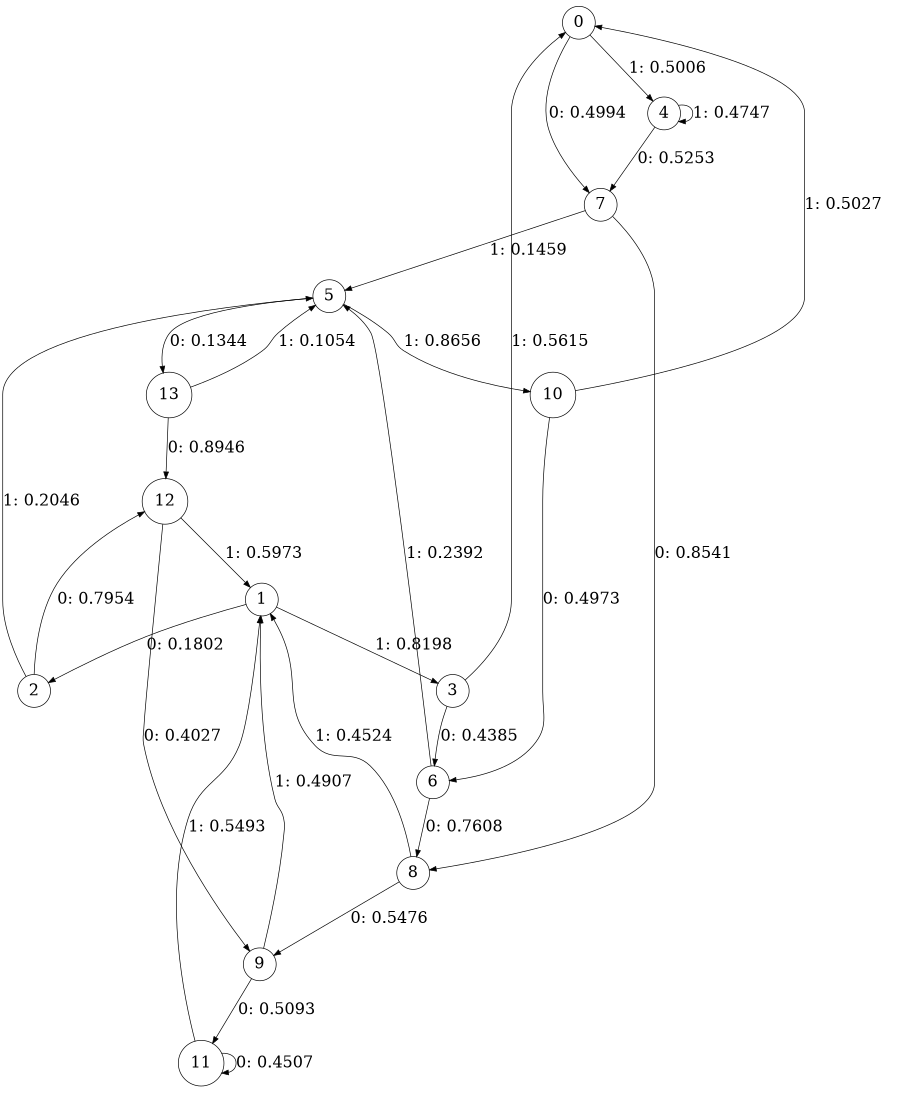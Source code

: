 digraph "ch1faceL4" {
size = "6,8.5";
ratio = "fill";
node [shape = circle];
node [fontsize = 24];
edge [fontsize = 24];
0 -> 7 [label = "0: 0.4994   "];
0 -> 4 [label = "1: 0.5006   "];
1 -> 2 [label = "0: 0.1802   "];
1 -> 3 [label = "1: 0.8198   "];
2 -> 12 [label = "0: 0.7954   "];
2 -> 5 [label = "1: 0.2046   "];
3 -> 6 [label = "0: 0.4385   "];
3 -> 0 [label = "1: 0.5615   "];
4 -> 7 [label = "0: 0.5253   "];
4 -> 4 [label = "1: 0.4747   "];
5 -> 13 [label = "0: 0.1344   "];
5 -> 10 [label = "1: 0.8656   "];
6 -> 8 [label = "0: 0.7608   "];
6 -> 5 [label = "1: 0.2392   "];
7 -> 8 [label = "0: 0.8541   "];
7 -> 5 [label = "1: 0.1459   "];
8 -> 9 [label = "0: 0.5476   "];
8 -> 1 [label = "1: 0.4524   "];
9 -> 11 [label = "0: 0.5093   "];
9 -> 1 [label = "1: 0.4907   "];
10 -> 6 [label = "0: 0.4973   "];
10 -> 0 [label = "1: 0.5027   "];
11 -> 11 [label = "0: 0.4507   "];
11 -> 1 [label = "1: 0.5493   "];
12 -> 9 [label = "0: 0.4027   "];
12 -> 1 [label = "1: 0.5973   "];
13 -> 12 [label = "0: 0.8946   "];
13 -> 5 [label = "1: 0.1054   "];
}